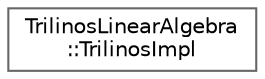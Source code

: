 digraph "Graphical Class Hierarchy"
{
 // LATEX_PDF_SIZE
  bgcolor="transparent";
  edge [fontname=Helvetica,fontsize=10,labelfontname=Helvetica,labelfontsize=10];
  node [fontname=Helvetica,fontsize=10,shape=box,height=0.2,width=0.4];
  rankdir="LR";
  Node0 [id="Node000000",label="TrilinosLinearAlgebra\l::TrilinosImpl",height=0.2,width=0.4,color="grey40", fillcolor="white", style="filled",URL="$class_trilinos_linear_algebra_1_1_trilinos_impl.html",tooltip=" "];
}
